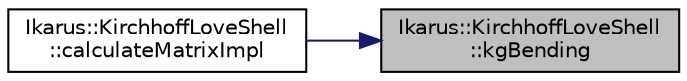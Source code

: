 digraph "Ikarus::KirchhoffLoveShell::kgBending"
{
 // LATEX_PDF_SIZE
  edge [fontname="Helvetica",fontsize="10",labelfontname="Helvetica",labelfontsize="10"];
  node [fontname="Helvetica",fontsize="10",shape=record];
  rankdir="RL";
  Node1 [label="Ikarus::KirchhoffLoveShell\l::kgBending",height=0.2,width=0.4,color="black", fillcolor="grey75", style="filled", fontcolor="black",tooltip=" "];
  Node1 -> Node2 [dir="back",color="midnightblue",fontsize="10",style="solid"];
  Node2 [label="Ikarus::KirchhoffLoveShell\l::calculateMatrixImpl",height=0.2,width=0.4,color="black", fillcolor="white", style="filled",URL="$a01486.html#a71e905f315ca4efee16150b0c43fbabe",tooltip=" "];
}
